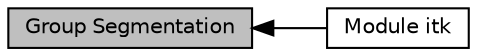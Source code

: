 digraph "Group Segmentation"
{
  edge [fontname="Helvetica",fontsize="10",labelfontname="Helvetica",labelfontsize="10"];
  node [fontname="Helvetica",fontsize="10",shape=box];
  rankdir=LR;
  Node1 [label="Group Segmentation",height=0.2,width=0.4,color="black", fillcolor="grey75", style="filled", fontcolor="black",tooltip=" "];
  Node2 [label="Module itk",height=0.2,width=0.4,color="black", fillcolor="white", style="filled",URL="$group__itk.html",tooltip=" "];
  Node1->Node2 [shape=plaintext, dir="back", style="solid"];
}
